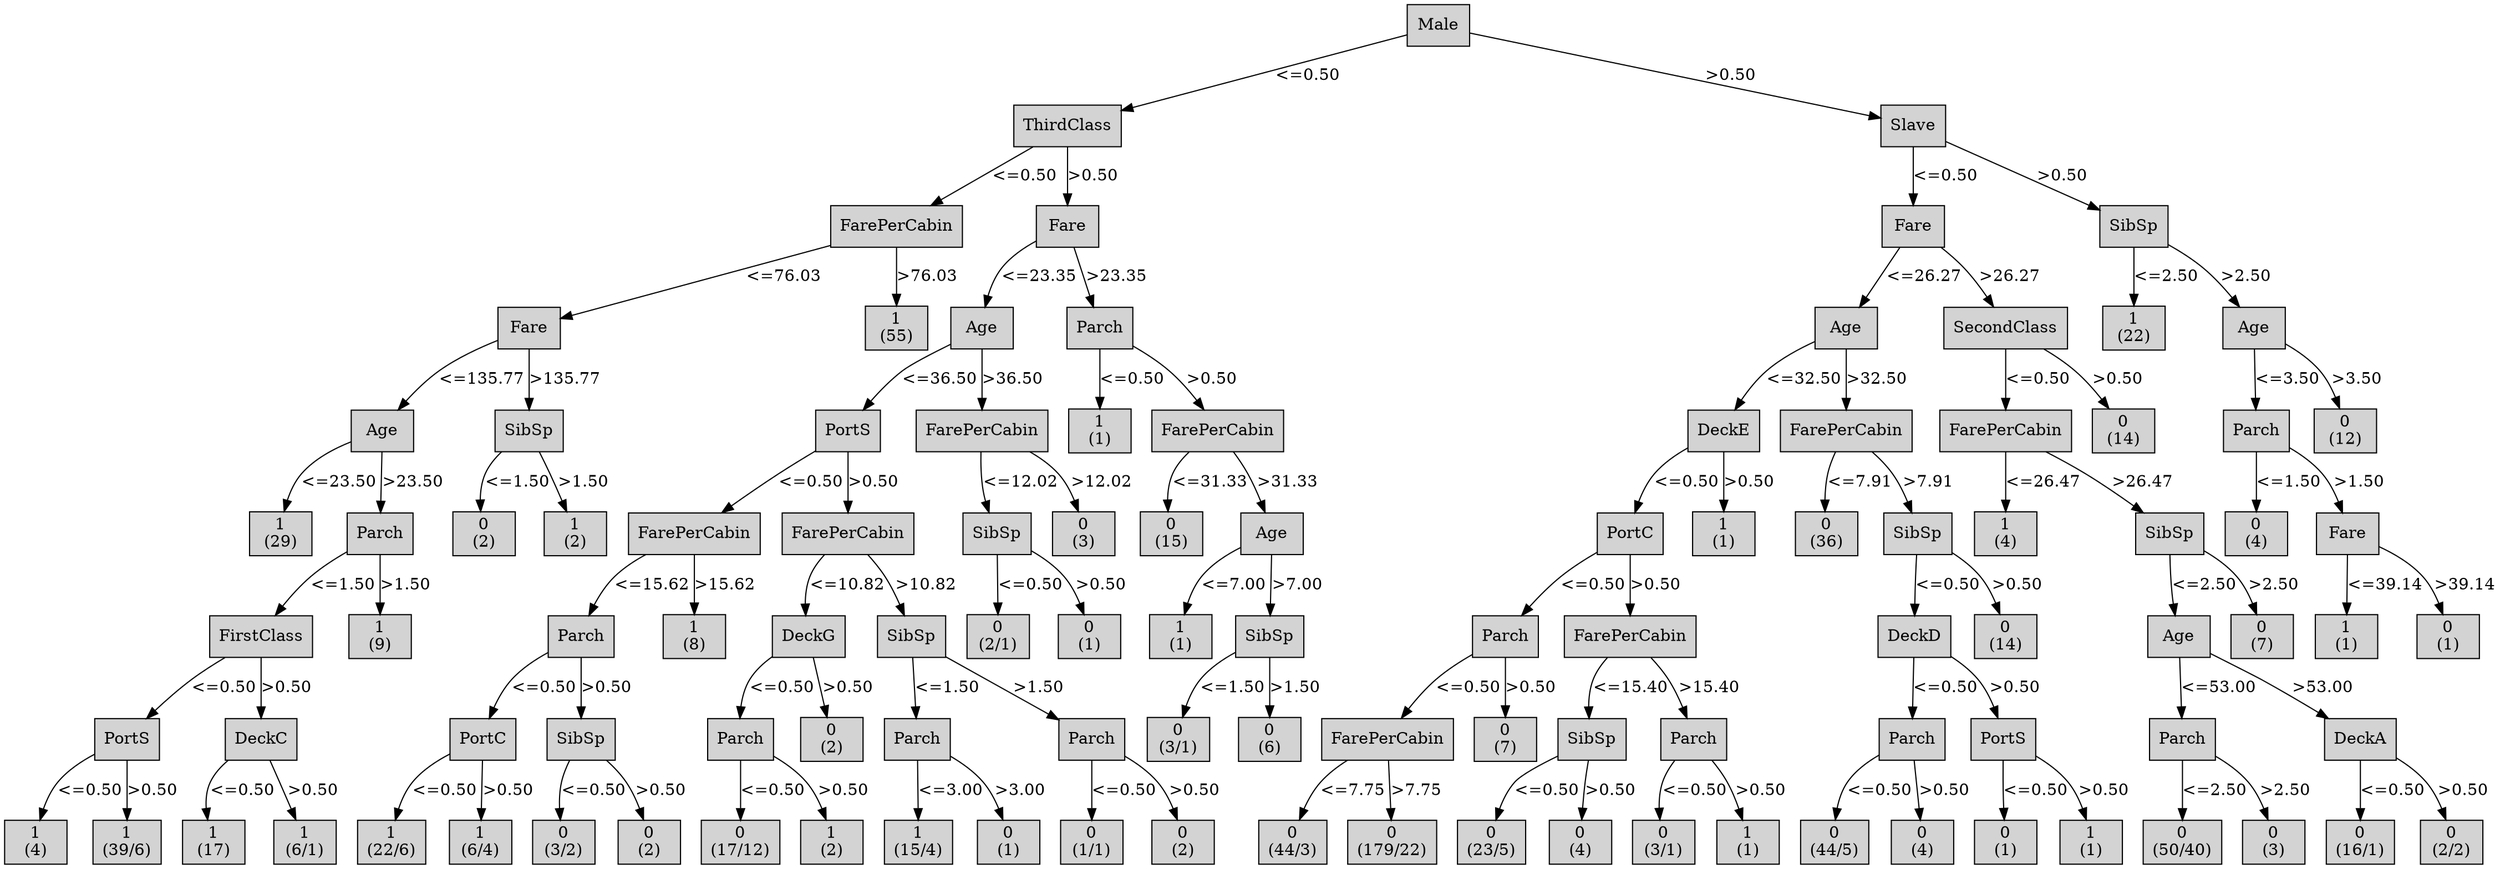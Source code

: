 digraph ID3_Tree {
"0" [shape=box, style=filled, label="Male
", weight=1]
"1" [shape=box, style=filled, label="ThirdClass
", weight=2]
0 -> 1 [ label = "<=0.50"];
"2" [shape=box, style=filled, label="FarePerCabin
", weight=3]
1 -> 2 [ label = "<=0.50"];
"3" [shape=box, style=filled, label="Fare
", weight=4]
2 -> 3 [ label = "<=76.03"];
"4" [shape=box, style=filled, label="Age
", weight=5]
3 -> 4 [ label = "<=135.77"];
"5" [shape=box, style=filled, label="1
(29)
", weight=6]
4 -> 5 [ label = "<=23.50"];
"6" [shape=box, style=filled, label="Parch
", weight=6]
4 -> 6 [ label = ">23.50"];
"7" [shape=box, style=filled, label="FirstClass
", weight=7]
6 -> 7 [ label = "<=1.50"];
"8" [shape=box, style=filled, label="PortS
", weight=8]
7 -> 8 [ label = "<=0.50"];
"9" [shape=box, style=filled, label="1
(4)
", weight=9]
8 -> 9 [ label = "<=0.50"];
"10" [shape=box, style=filled, label="1
(39/6)
", weight=9]
8 -> 10 [ label = ">0.50"];
"11" [shape=box, style=filled, label="DeckC
", weight=8]
7 -> 11 [ label = ">0.50"];
"12" [shape=box, style=filled, label="1
(17)
", weight=9]
11 -> 12 [ label = "<=0.50"];
"13" [shape=box, style=filled, label="1
(6/1)
", weight=9]
11 -> 13 [ label = ">0.50"];
"14" [shape=box, style=filled, label="1
(9)
", weight=7]
6 -> 14 [ label = ">1.50"];
"15" [shape=box, style=filled, label="SibSp
", weight=5]
3 -> 15 [ label = ">135.77"];
"16" [shape=box, style=filled, label="0
(2)
", weight=6]
15 -> 16 [ label = "<=1.50"];
"17" [shape=box, style=filled, label="1
(2)
", weight=6]
15 -> 17 [ label = ">1.50"];
"18" [shape=box, style=filled, label="1
(55)
", weight=4]
2 -> 18 [ label = ">76.03"];
"19" [shape=box, style=filled, label="Fare
", weight=3]
1 -> 19 [ label = ">0.50"];
"20" [shape=box, style=filled, label="Age
", weight=4]
19 -> 20 [ label = "<=23.35"];
"21" [shape=box, style=filled, label="PortS
", weight=5]
20 -> 21 [ label = "<=36.50"];
"22" [shape=box, style=filled, label="FarePerCabin
", weight=6]
21 -> 22 [ label = "<=0.50"];
"23" [shape=box, style=filled, label="Parch
", weight=7]
22 -> 23 [ label = "<=15.62"];
"24" [shape=box, style=filled, label="PortC
", weight=8]
23 -> 24 [ label = "<=0.50"];
"25" [shape=box, style=filled, label="1
(22/6)
", weight=9]
24 -> 25 [ label = "<=0.50"];
"26" [shape=box, style=filled, label="1
(6/4)
", weight=9]
24 -> 26 [ label = ">0.50"];
"27" [shape=box, style=filled, label="SibSp
", weight=8]
23 -> 27 [ label = ">0.50"];
"28" [shape=box, style=filled, label="0
(3/2)
", weight=9]
27 -> 28 [ label = "<=0.50"];
"29" [shape=box, style=filled, label="0
(2)
", weight=9]
27 -> 29 [ label = ">0.50"];
"30" [shape=box, style=filled, label="1
(8)
", weight=7]
22 -> 30 [ label = ">15.62"];
"31" [shape=box, style=filled, label="FarePerCabin
", weight=6]
21 -> 31 [ label = ">0.50"];
"32" [shape=box, style=filled, label="DeckG
", weight=7]
31 -> 32 [ label = "<=10.82"];
"33" [shape=box, style=filled, label="Parch
", weight=8]
32 -> 33 [ label = "<=0.50"];
"34" [shape=box, style=filled, label="0
(17/12)
", weight=9]
33 -> 34 [ label = "<=0.50"];
"35" [shape=box, style=filled, label="1
(2)
", weight=9]
33 -> 35 [ label = ">0.50"];
"36" [shape=box, style=filled, label="0
(2)
", weight=8]
32 -> 36 [ label = ">0.50"];
"37" [shape=box, style=filled, label="SibSp
", weight=7]
31 -> 37 [ label = ">10.82"];
"38" [shape=box, style=filled, label="Parch
", weight=8]
37 -> 38 [ label = "<=1.50"];
"39" [shape=box, style=filled, label="1
(15/4)
", weight=9]
38 -> 39 [ label = "<=3.00"];
"40" [shape=box, style=filled, label="0
(1)
", weight=9]
38 -> 40 [ label = ">3.00"];
"41" [shape=box, style=filled, label="Parch
", weight=8]
37 -> 41 [ label = ">1.50"];
"42" [shape=box, style=filled, label="0
(1/1)
", weight=9]
41 -> 42 [ label = "<=0.50"];
"43" [shape=box, style=filled, label="0
(2)
", weight=9]
41 -> 43 [ label = ">0.50"];
"44" [shape=box, style=filled, label="FarePerCabin
", weight=5]
20 -> 44 [ label = ">36.50"];
"45" [shape=box, style=filled, label="SibSp
", weight=6]
44 -> 45 [ label = "<=12.02"];
"46" [shape=box, style=filled, label="0
(2/1)
", weight=7]
45 -> 46 [ label = "<=0.50"];
"47" [shape=box, style=filled, label="0
(1)
", weight=7]
45 -> 47 [ label = ">0.50"];
"48" [shape=box, style=filled, label="0
(3)
", weight=6]
44 -> 48 [ label = ">12.02"];
"49" [shape=box, style=filled, label="Parch
", weight=4]
19 -> 49 [ label = ">23.35"];
"50" [shape=box, style=filled, label="1
(1)
", weight=5]
49 -> 50 [ label = "<=0.50"];
"51" [shape=box, style=filled, label="FarePerCabin
", weight=5]
49 -> 51 [ label = ">0.50"];
"52" [shape=box, style=filled, label="0
(15)
", weight=6]
51 -> 52 [ label = "<=31.33"];
"53" [shape=box, style=filled, label="Age
", weight=6]
51 -> 53 [ label = ">31.33"];
"54" [shape=box, style=filled, label="1
(1)
", weight=7]
53 -> 54 [ label = "<=7.00"];
"55" [shape=box, style=filled, label="SibSp
", weight=7]
53 -> 55 [ label = ">7.00"];
"56" [shape=box, style=filled, label="0
(3/1)
", weight=8]
55 -> 56 [ label = "<=1.50"];
"57" [shape=box, style=filled, label="0
(6)
", weight=8]
55 -> 57 [ label = ">1.50"];
"58" [shape=box, style=filled, label="Slave
", weight=2]
0 -> 58 [ label = ">0.50"];
"59" [shape=box, style=filled, label="Fare
", weight=3]
58 -> 59 [ label = "<=0.50"];
"60" [shape=box, style=filled, label="Age
", weight=4]
59 -> 60 [ label = "<=26.27"];
"61" [shape=box, style=filled, label="DeckE
", weight=5]
60 -> 61 [ label = "<=32.50"];
"62" [shape=box, style=filled, label="PortC
", weight=6]
61 -> 62 [ label = "<=0.50"];
"63" [shape=box, style=filled, label="Parch
", weight=7]
62 -> 63 [ label = "<=0.50"];
"64" [shape=box, style=filled, label="FarePerCabin
", weight=8]
63 -> 64 [ label = "<=0.50"];
"65" [shape=box, style=filled, label="0
(44/3)
", weight=9]
64 -> 65 [ label = "<=7.75"];
"66" [shape=box, style=filled, label="0
(179/22)
", weight=9]
64 -> 66 [ label = ">7.75"];
"67" [shape=box, style=filled, label="0
(7)
", weight=8]
63 -> 67 [ label = ">0.50"];
"68" [shape=box, style=filled, label="FarePerCabin
", weight=7]
62 -> 68 [ label = ">0.50"];
"69" [shape=box, style=filled, label="SibSp
", weight=8]
68 -> 69 [ label = "<=15.40"];
"70" [shape=box, style=filled, label="0
(23/5)
", weight=9]
69 -> 70 [ label = "<=0.50"];
"71" [shape=box, style=filled, label="0
(4)
", weight=9]
69 -> 71 [ label = ">0.50"];
"72" [shape=box, style=filled, label="Parch
", weight=8]
68 -> 72 [ label = ">15.40"];
"73" [shape=box, style=filled, label="0
(3/1)
", weight=9]
72 -> 73 [ label = "<=0.50"];
"74" [shape=box, style=filled, label="1
(1)
", weight=9]
72 -> 74 [ label = ">0.50"];
"75" [shape=box, style=filled, label="1
(1)
", weight=6]
61 -> 75 [ label = ">0.50"];
"76" [shape=box, style=filled, label="FarePerCabin
", weight=5]
60 -> 76 [ label = ">32.50"];
"77" [shape=box, style=filled, label="0
(36)
", weight=6]
76 -> 77 [ label = "<=7.91"];
"78" [shape=box, style=filled, label="SibSp
", weight=6]
76 -> 78 [ label = ">7.91"];
"79" [shape=box, style=filled, label="DeckD
", weight=7]
78 -> 79 [ label = "<=0.50"];
"80" [shape=box, style=filled, label="Parch
", weight=8]
79 -> 80 [ label = "<=0.50"];
"81" [shape=box, style=filled, label="0
(44/5)
", weight=9]
80 -> 81 [ label = "<=0.50"];
"82" [shape=box, style=filled, label="0
(4)
", weight=9]
80 -> 82 [ label = ">0.50"];
"83" [shape=box, style=filled, label="PortS
", weight=8]
79 -> 83 [ label = ">0.50"];
"84" [shape=box, style=filled, label="0
(1)
", weight=9]
83 -> 84 [ label = "<=0.50"];
"85" [shape=box, style=filled, label="1
(1)
", weight=9]
83 -> 85 [ label = ">0.50"];
"86" [shape=box, style=filled, label="0
(14)
", weight=7]
78 -> 86 [ label = ">0.50"];
"87" [shape=box, style=filled, label="SecondClass
", weight=4]
59 -> 87 [ label = ">26.27"];
"88" [shape=box, style=filled, label="FarePerCabin
", weight=5]
87 -> 88 [ label = "<=0.50"];
"89" [shape=box, style=filled, label="1
(4)
", weight=6]
88 -> 89 [ label = "<=26.47"];
"90" [shape=box, style=filled, label="SibSp
", weight=6]
88 -> 90 [ label = ">26.47"];
"91" [shape=box, style=filled, label="Age
", weight=7]
90 -> 91 [ label = "<=2.50"];
"92" [shape=box, style=filled, label="Parch
", weight=8]
91 -> 92 [ label = "<=53.00"];
"93" [shape=box, style=filled, label="0
(50/40)
", weight=9]
92 -> 93 [ label = "<=2.50"];
"94" [shape=box, style=filled, label="0
(3)
", weight=9]
92 -> 94 [ label = ">2.50"];
"95" [shape=box, style=filled, label="DeckA
", weight=8]
91 -> 95 [ label = ">53.00"];
"96" [shape=box, style=filled, label="0
(16/1)
", weight=9]
95 -> 96 [ label = "<=0.50"];
"97" [shape=box, style=filled, label="0
(2/2)
", weight=9]
95 -> 97 [ label = ">0.50"];
"98" [shape=box, style=filled, label="0
(7)
", weight=7]
90 -> 98 [ label = ">2.50"];
"99" [shape=box, style=filled, label="0
(14)
", weight=5]
87 -> 99 [ label = ">0.50"];
"100" [shape=box, style=filled, label="SibSp
", weight=3]
58 -> 100 [ label = ">0.50"];
"101" [shape=box, style=filled, label="1
(22)
", weight=4]
100 -> 101 [ label = "<=2.50"];
"102" [shape=box, style=filled, label="Age
", weight=4]
100 -> 102 [ label = ">2.50"];
"103" [shape=box, style=filled, label="Parch
", weight=5]
102 -> 103 [ label = "<=3.50"];
"104" [shape=box, style=filled, label="0
(4)
", weight=6]
103 -> 104 [ label = "<=1.50"];
"105" [shape=box, style=filled, label="Fare
", weight=6]
103 -> 105 [ label = ">1.50"];
"106" [shape=box, style=filled, label="1
(1)
", weight=7]
105 -> 106 [ label = "<=39.14"];
"107" [shape=box, style=filled, label="0
(1)
", weight=7]
105 -> 107 [ label = ">39.14"];
"108" [shape=box, style=filled, label="0
(12)
", weight=5]
102 -> 108 [ label = ">3.50"];
{rank=same; 0;};
{rank=same; 1;58;};
{rank=same; 2;19;59;100;};
{rank=same; 3;18;20;49;60;87;101;102;};
{rank=same; 4;15;21;44;50;51;61;76;88;99;103;108;};
{rank=same; 5;6;16;17;22;31;45;48;52;53;62;75;77;78;89;90;104;105;};
{rank=same; 7;14;23;30;32;37;46;47;54;55;63;68;79;86;91;98;106;107;};
{rank=same; 8;11;24;27;33;36;38;41;56;57;64;67;69;72;80;83;92;95;};
{rank=same; 9;10;12;13;25;26;28;29;34;35;39;40;42;43;65;66;70;71;73;74;81;82;84;85;93;94;96;97;};
}